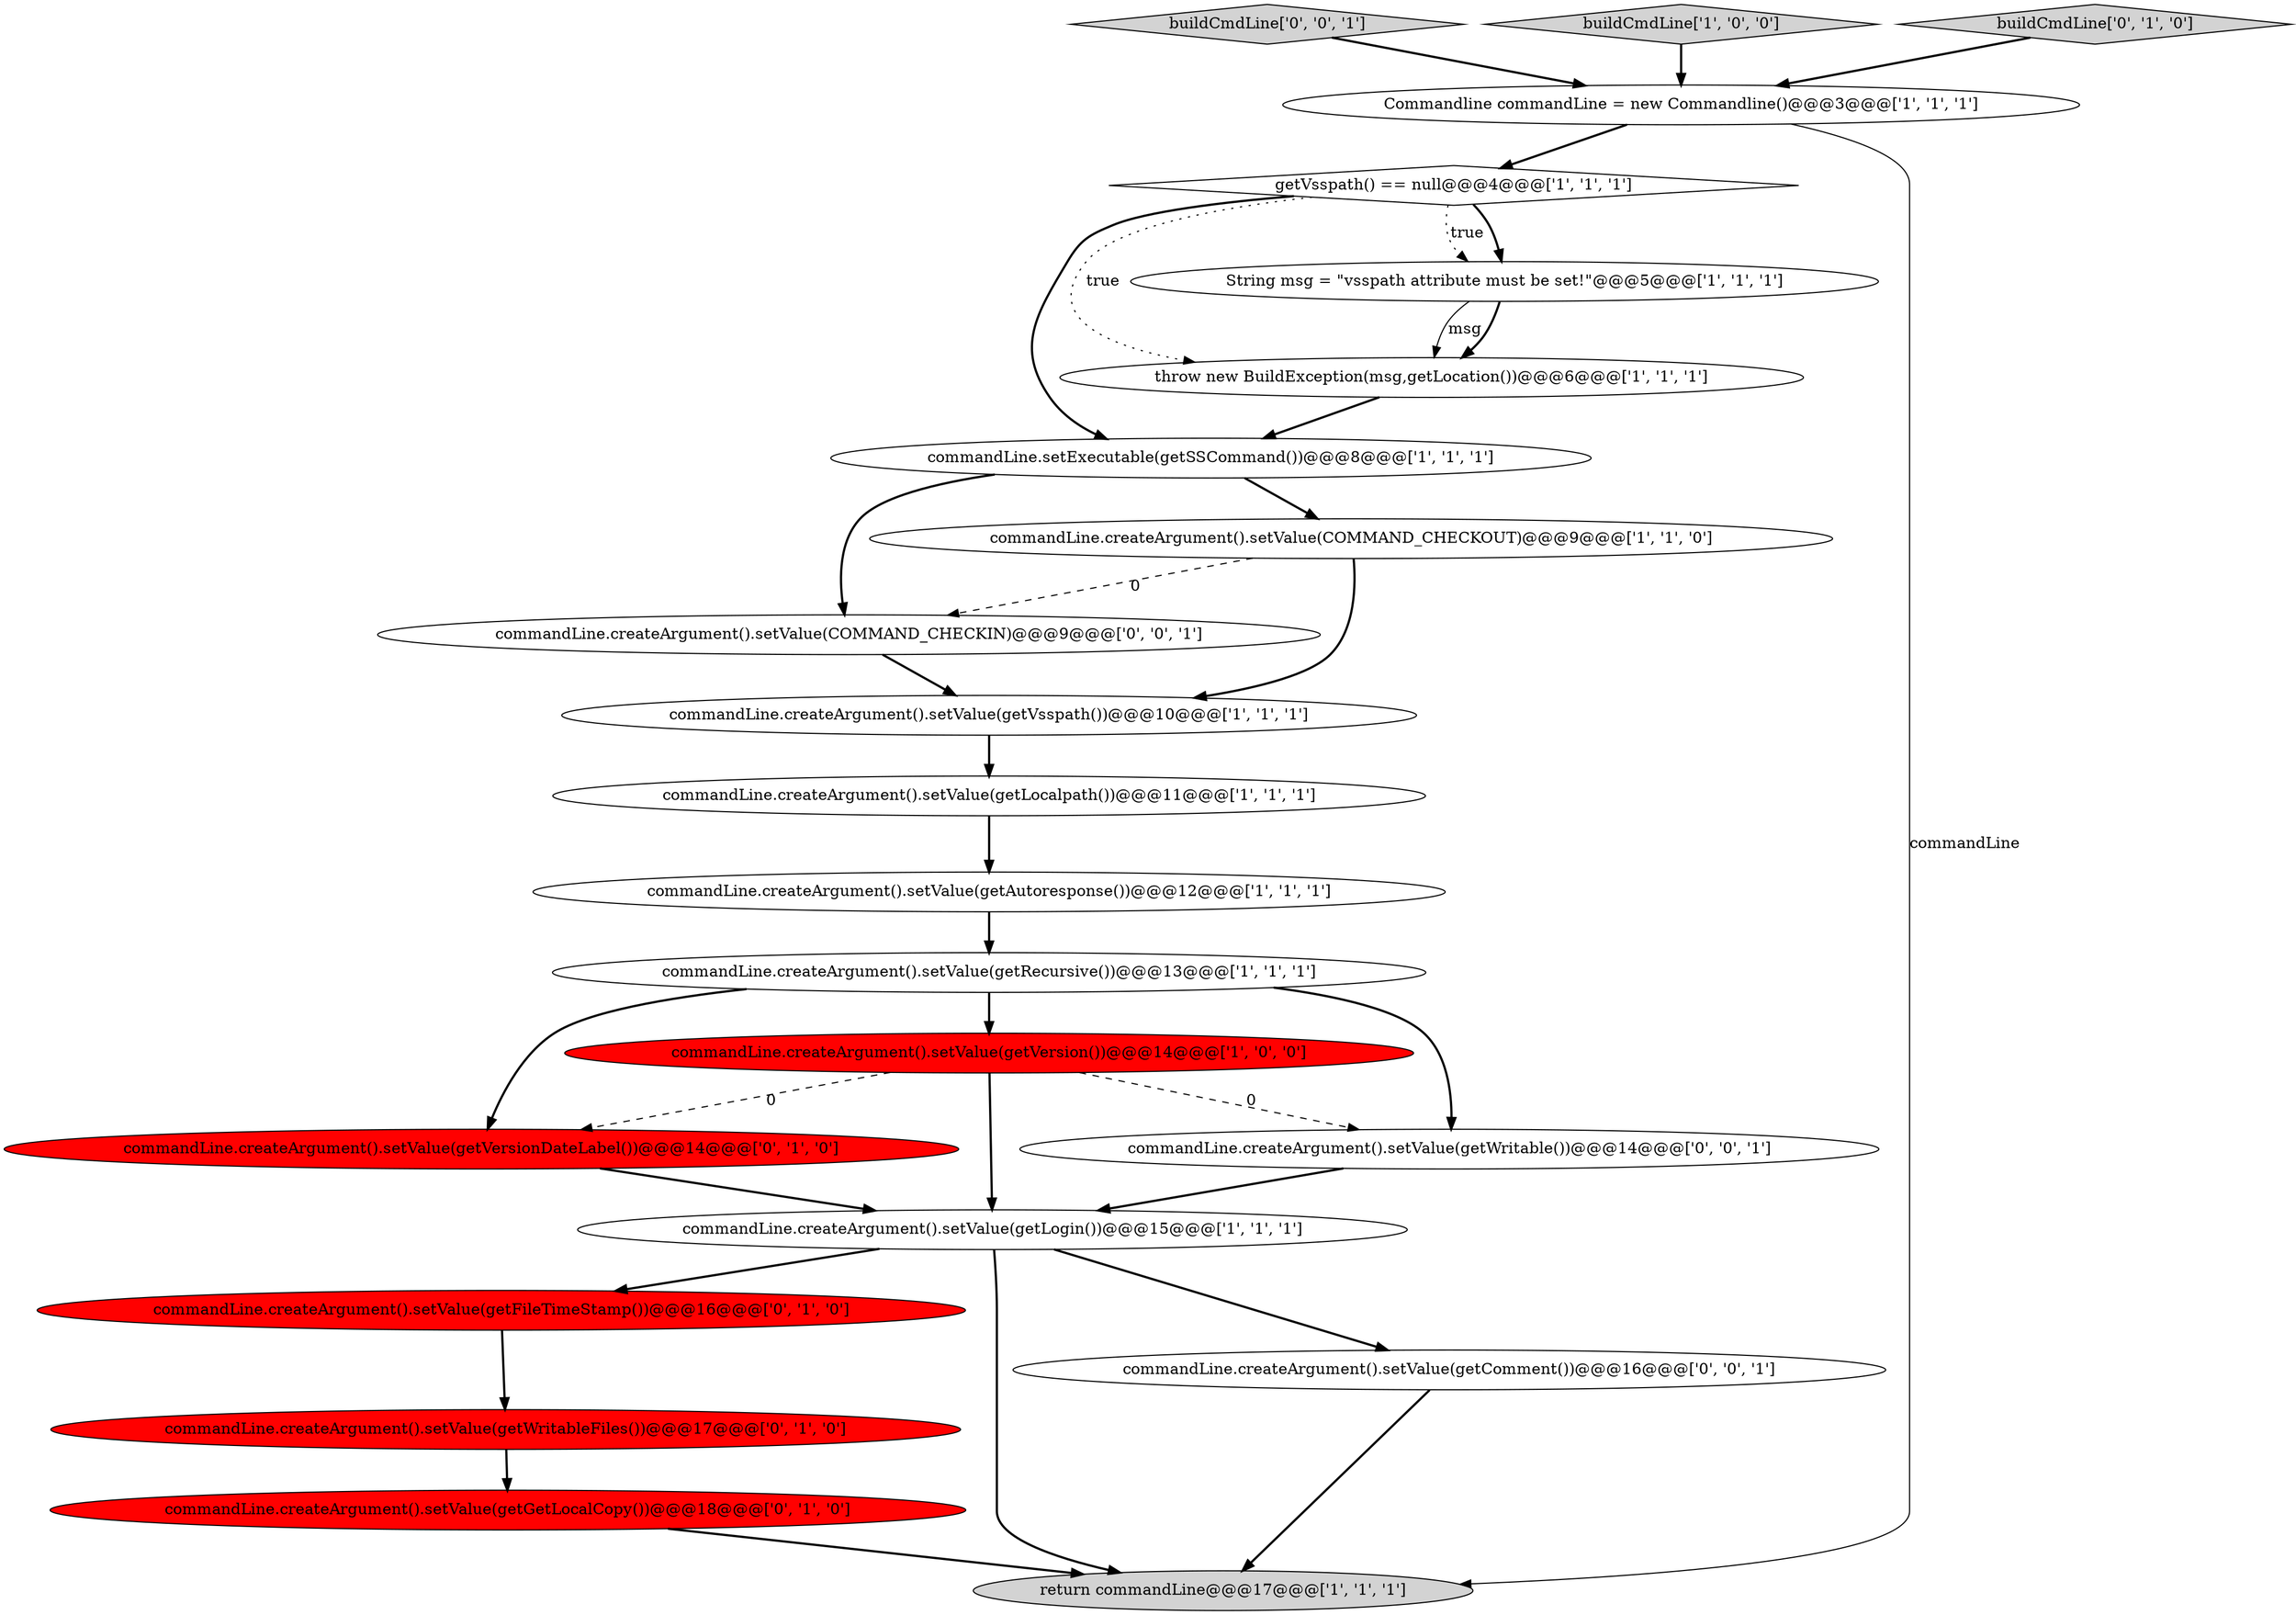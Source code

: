 digraph {
6 [style = filled, label = "throw new BuildException(msg,getLocation())@@@6@@@['1', '1', '1']", fillcolor = white, shape = ellipse image = "AAA0AAABBB1BBB"];
20 [style = filled, label = "buildCmdLine['0', '0', '1']", fillcolor = lightgray, shape = diamond image = "AAA0AAABBB3BBB"];
11 [style = filled, label = "commandLine.setExecutable(getSSCommand())@@@8@@@['1', '1', '1']", fillcolor = white, shape = ellipse image = "AAA0AAABBB1BBB"];
21 [style = filled, label = "commandLine.createArgument().setValue(COMMAND_CHECKIN)@@@9@@@['0', '0', '1']", fillcolor = white, shape = ellipse image = "AAA0AAABBB3BBB"];
14 [style = filled, label = "commandLine.createArgument().setValue(getWritableFiles())@@@17@@@['0', '1', '0']", fillcolor = red, shape = ellipse image = "AAA1AAABBB2BBB"];
2 [style = filled, label = "buildCmdLine['1', '0', '0']", fillcolor = lightgray, shape = diamond image = "AAA0AAABBB1BBB"];
17 [style = filled, label = "commandLine.createArgument().setValue(getFileTimeStamp())@@@16@@@['0', '1', '0']", fillcolor = red, shape = ellipse image = "AAA1AAABBB2BBB"];
0 [style = filled, label = "commandLine.createArgument().setValue(COMMAND_CHECKOUT)@@@9@@@['1', '1', '0']", fillcolor = white, shape = ellipse image = "AAA0AAABBB1BBB"];
13 [style = filled, label = "commandLine.createArgument().setValue(getLogin())@@@15@@@['1', '1', '1']", fillcolor = white, shape = ellipse image = "AAA0AAABBB1BBB"];
19 [style = filled, label = "commandLine.createArgument().setValue(getWritable())@@@14@@@['0', '0', '1']", fillcolor = white, shape = ellipse image = "AAA0AAABBB3BBB"];
8 [style = filled, label = "commandLine.createArgument().setValue(getVsspath())@@@10@@@['1', '1', '1']", fillcolor = white, shape = ellipse image = "AAA0AAABBB1BBB"];
16 [style = filled, label = "commandLine.createArgument().setValue(getGetLocalCopy())@@@18@@@['0', '1', '0']", fillcolor = red, shape = ellipse image = "AAA1AAABBB2BBB"];
5 [style = filled, label = "commandLine.createArgument().setValue(getVersion())@@@14@@@['1', '0', '0']", fillcolor = red, shape = ellipse image = "AAA1AAABBB1BBB"];
1 [style = filled, label = "return commandLine@@@17@@@['1', '1', '1']", fillcolor = lightgray, shape = ellipse image = "AAA0AAABBB1BBB"];
4 [style = filled, label = "Commandline commandLine = new Commandline()@@@3@@@['1', '1', '1']", fillcolor = white, shape = ellipse image = "AAA0AAABBB1BBB"];
15 [style = filled, label = "commandLine.createArgument().setValue(getVersionDateLabel())@@@14@@@['0', '1', '0']", fillcolor = red, shape = ellipse image = "AAA1AAABBB2BBB"];
12 [style = filled, label = "getVsspath() == null@@@4@@@['1', '1', '1']", fillcolor = white, shape = diamond image = "AAA0AAABBB1BBB"];
10 [style = filled, label = "String msg = \"vsspath attribute must be set!\"@@@5@@@['1', '1', '1']", fillcolor = white, shape = ellipse image = "AAA0AAABBB1BBB"];
18 [style = filled, label = "buildCmdLine['0', '1', '0']", fillcolor = lightgray, shape = diamond image = "AAA0AAABBB2BBB"];
22 [style = filled, label = "commandLine.createArgument().setValue(getComment())@@@16@@@['0', '0', '1']", fillcolor = white, shape = ellipse image = "AAA0AAABBB3BBB"];
7 [style = filled, label = "commandLine.createArgument().setValue(getRecursive())@@@13@@@['1', '1', '1']", fillcolor = white, shape = ellipse image = "AAA0AAABBB1BBB"];
9 [style = filled, label = "commandLine.createArgument().setValue(getAutoresponse())@@@12@@@['1', '1', '1']", fillcolor = white, shape = ellipse image = "AAA0AAABBB1BBB"];
3 [style = filled, label = "commandLine.createArgument().setValue(getLocalpath())@@@11@@@['1', '1', '1']", fillcolor = white, shape = ellipse image = "AAA0AAABBB1BBB"];
14->16 [style = bold, label=""];
10->6 [style = solid, label="msg"];
15->13 [style = bold, label=""];
11->21 [style = bold, label=""];
8->3 [style = bold, label=""];
12->11 [style = bold, label=""];
21->8 [style = bold, label=""];
9->7 [style = bold, label=""];
2->4 [style = bold, label=""];
10->6 [style = bold, label=""];
13->1 [style = bold, label=""];
20->4 [style = bold, label=""];
3->9 [style = bold, label=""];
13->17 [style = bold, label=""];
7->5 [style = bold, label=""];
12->10 [style = bold, label=""];
11->0 [style = bold, label=""];
18->4 [style = bold, label=""];
19->13 [style = bold, label=""];
12->10 [style = dotted, label="true"];
16->1 [style = bold, label=""];
12->6 [style = dotted, label="true"];
17->14 [style = bold, label=""];
0->21 [style = dashed, label="0"];
5->13 [style = bold, label=""];
6->11 [style = bold, label=""];
4->1 [style = solid, label="commandLine"];
0->8 [style = bold, label=""];
4->12 [style = bold, label=""];
7->15 [style = bold, label=""];
13->22 [style = bold, label=""];
22->1 [style = bold, label=""];
5->15 [style = dashed, label="0"];
5->19 [style = dashed, label="0"];
7->19 [style = bold, label=""];
}
